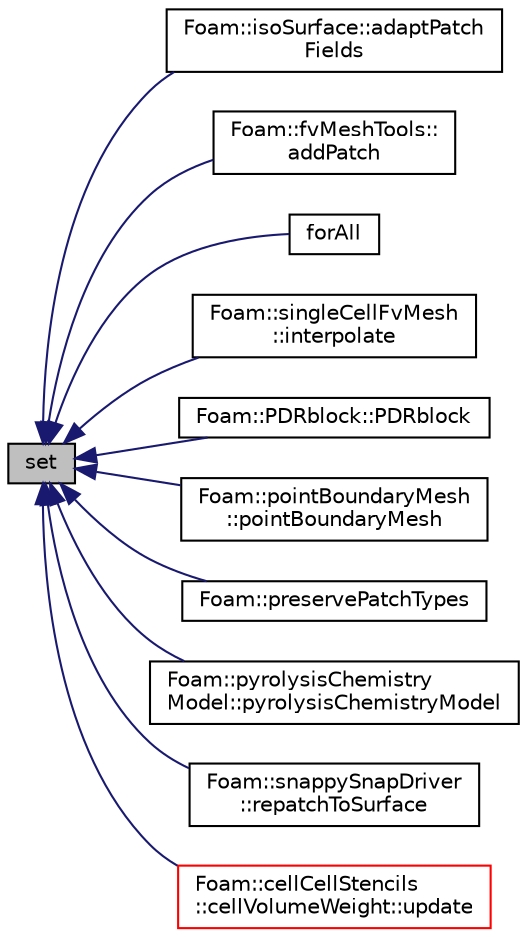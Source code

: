 digraph "set"
{
  bgcolor="transparent";
  edge [fontname="Helvetica",fontsize="10",labelfontname="Helvetica",labelfontsize="10"];
  node [fontname="Helvetica",fontsize="10",shape=record];
  rankdir="LR";
  Node1 [label="set",height=0.2,width=0.4,color="black", fillcolor="grey75", style="filled" fontcolor="black"];
  Node1 -> Node2 [dir="back",color="midnightblue",fontsize="10",style="solid",fontname="Helvetica"];
  Node2 [label="Foam::isoSurface::adaptPatch\lFields",height=0.2,width=0.4,color="black",URL="$classFoam_1_1isoSurface.html#a1489667dbcf4e85d9403cb3abf9e332f"];
  Node1 -> Node3 [dir="back",color="midnightblue",fontsize="10",style="solid",fontname="Helvetica"];
  Node3 [label="Foam::fvMeshTools::\laddPatch",height=0.2,width=0.4,color="black",URL="$classFoam_1_1fvMeshTools.html#a590f160ae7ad17fa6394045ac077b9bf",tooltip="Add patch. Inserts patch before all processor patches. "];
  Node1 -> Node4 [dir="back",color="midnightblue",fontsize="10",style="solid",fontname="Helvetica"];
  Node4 [label="forAll",height=0.2,width=0.4,color="black",URL="$createSolidFields_8H.html#a675e8a394affbc5f342d7c700be4e284"];
  Node1 -> Node5 [dir="back",color="midnightblue",fontsize="10",style="solid",fontname="Helvetica"];
  Node5 [label="Foam::singleCellFvMesh\l::interpolate",height=0.2,width=0.4,color="black",URL="$classFoam_1_1singleCellFvMesh.html#a7f0d8ba2b6a4c4c47fd025904753a3fc",tooltip="Map volField. Internal field set to average, patch fields straight copies. "];
  Node1 -> Node6 [dir="back",color="midnightblue",fontsize="10",style="solid",fontname="Helvetica"];
  Node6 [label="Foam::PDRblock::PDRblock",height=0.2,width=0.4,color="black",URL="$classFoam_1_1PDRblock.html#a9a6dd83da8737ece6a226b4fcb591472",tooltip="Construct from components. "];
  Node1 -> Node7 [dir="back",color="midnightblue",fontsize="10",style="solid",fontname="Helvetica"];
  Node7 [label="Foam::pointBoundaryMesh\l::pointBoundaryMesh",height=0.2,width=0.4,color="black",URL="$classFoam_1_1pointBoundaryMesh.html#abfa880ec6cf06080cdf25527936c3f6e",tooltip="Construct from polyBoundaryMesh. "];
  Node1 -> Node8 [dir="back",color="midnightblue",fontsize="10",style="solid",fontname="Helvetica"];
  Node8 [label="Foam::preservePatchTypes",height=0.2,width=0.4,color="black",URL="$namespaceFoam.html#aa5ba4f565a185dfa03afee2986b82183",tooltip="Preserve patch types. "];
  Node1 -> Node9 [dir="back",color="midnightblue",fontsize="10",style="solid",fontname="Helvetica"];
  Node9 [label="Foam::pyrolysisChemistry\lModel::pyrolysisChemistryModel",height=0.2,width=0.4,color="black",URL="$classFoam_1_1pyrolysisChemistryModel.html#a5995ed4613ec6fe1e14e11869ba8357e",tooltip="Construct from thermo. "];
  Node1 -> Node10 [dir="back",color="midnightblue",fontsize="10",style="solid",fontname="Helvetica"];
  Node10 [label="Foam::snappySnapDriver\l::repatchToSurface",height=0.2,width=0.4,color="black",URL="$classFoam_1_1snappySnapDriver.html#abf0c9c836463b6164ef331dce238b2fa",tooltip="Repatch faces according to surface nearest the face centre. "];
  Node1 -> Node11 [dir="back",color="midnightblue",fontsize="10",style="solid",fontname="Helvetica"];
  Node11 [label="Foam::cellCellStencils\l::cellVolumeWeight::update",height=0.2,width=0.4,color="red",URL="$classFoam_1_1cellCellStencils_1_1cellVolumeWeight.html#aa2aac016e2bf7b5bd2b271786c2791aa",tooltip="Update stencils. Return false if nothing changed. "];
}
